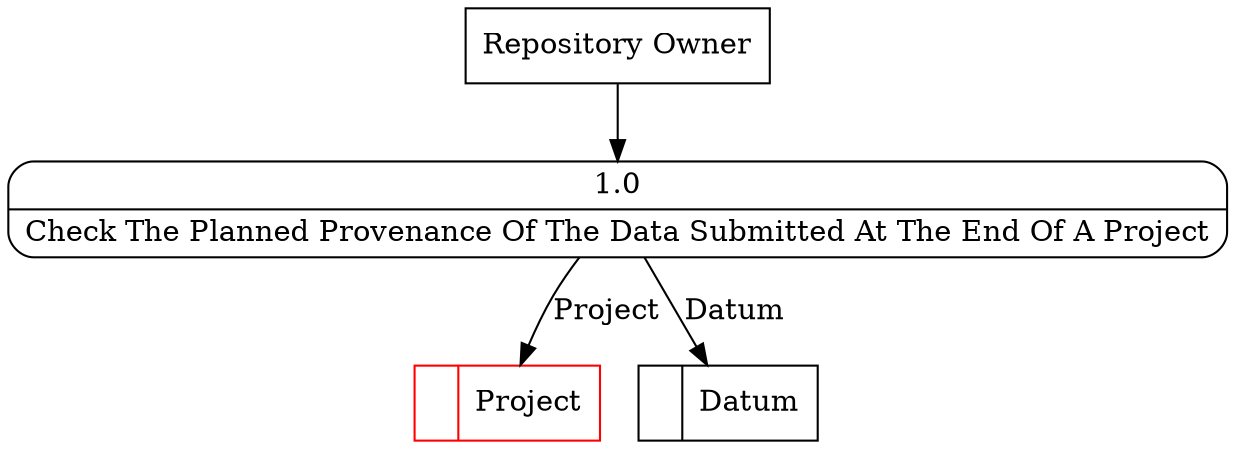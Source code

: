 digraph dfd2{ 
node[shape=record]
200 [label="<f0>  |<f1> Project " color=red];
201 [label="<f0>  |<f1> Datum " ];
202 [label="Repository Owner" shape=box];
203 [label="{<f0> 1.0|<f1> Check The Planned Provenance Of The Data Submitted At The End Of A Project }" shape=Mrecord];
202 -> 203
203 -> 201 [label="Datum"]
203 -> 200 [label="Project"]
}
